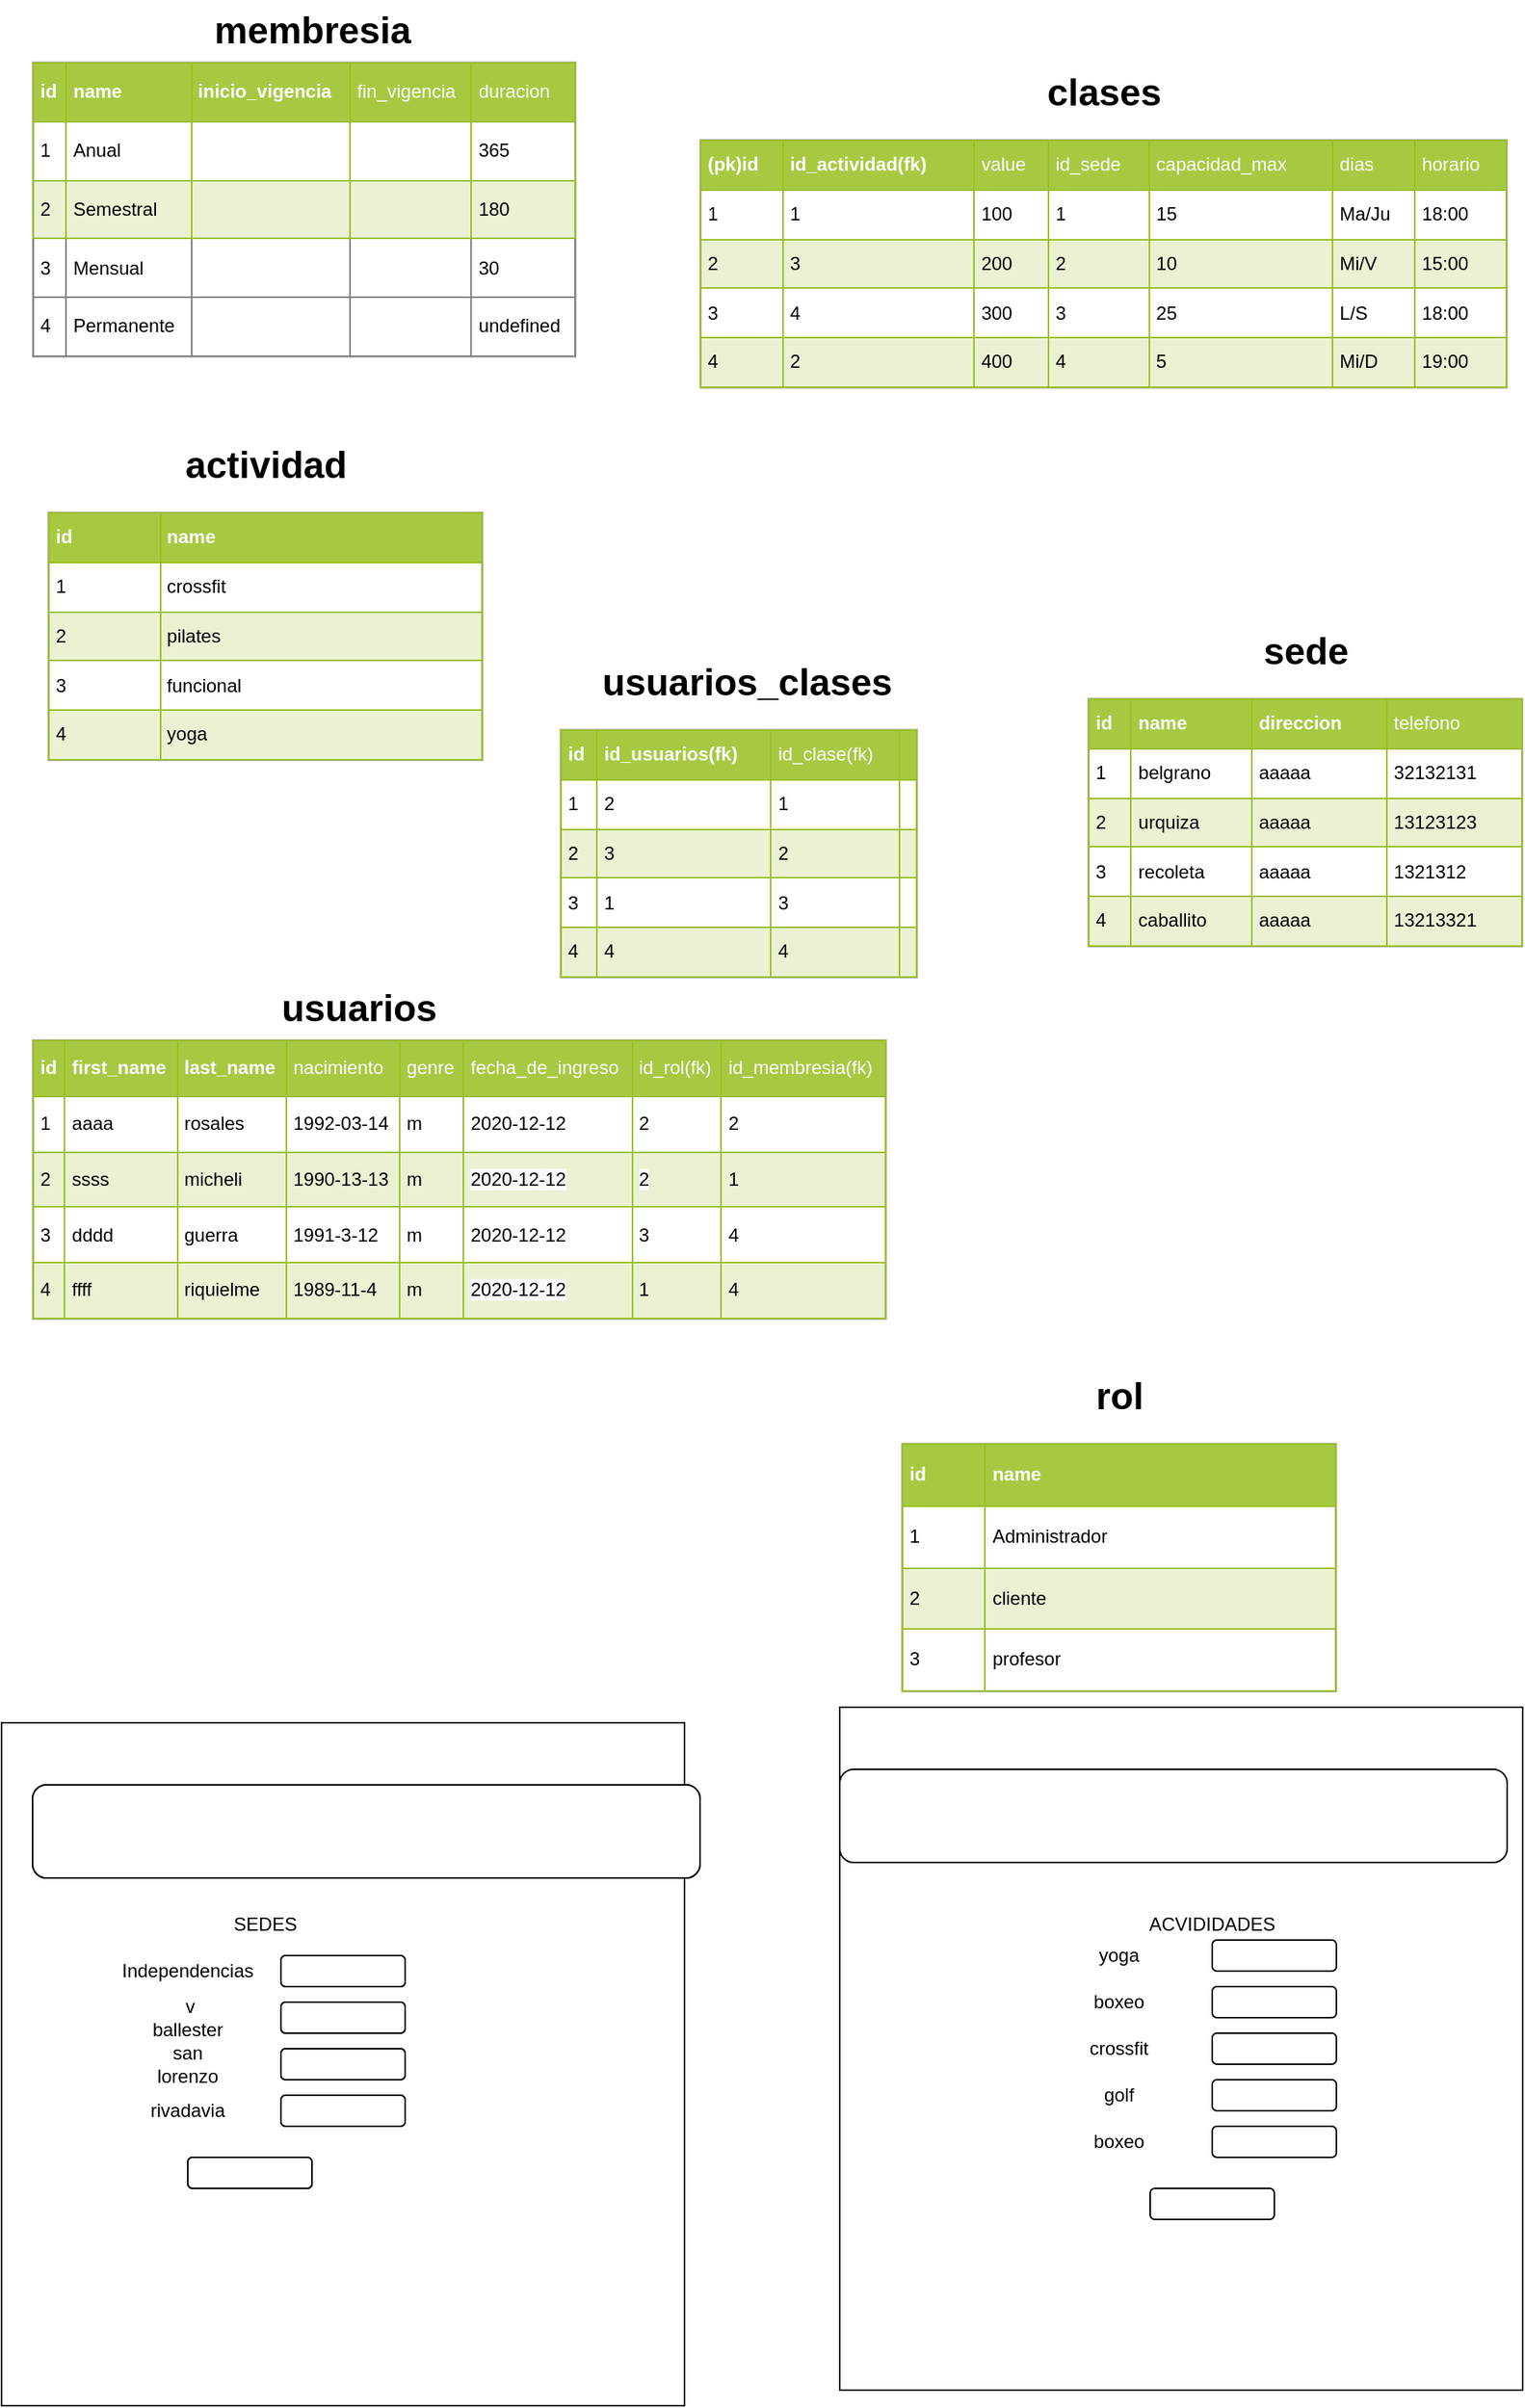 <mxfile version="13.1.14" type="device"><diagram id="0NtiSybKZ7wH2OWDt5PK" name="Page-1"><mxGraphModel dx="1038" dy="585" grid="1" gridSize="10" guides="1" tooltips="1" connect="1" arrows="1" fold="1" page="1" pageScale="1" pageWidth="827" pageHeight="1169" math="0" shadow="0"><root><mxCell id="0"/><mxCell id="1" parent="0"/><mxCell id="mmUm-bhjPCS0TV8Wy33P-35" value="" style="whiteSpace=wrap;html=1;aspect=fixed;" vertex="1" parent="1"><mxGeometry y="1120" width="440" height="440" as="geometry"/></mxCell><mxCell id="mmUm-bhjPCS0TV8Wy33P-37" value="" style="whiteSpace=wrap;html=1;aspect=fixed;" vertex="1" parent="1"><mxGeometry x="540" y="1110" width="440" height="440" as="geometry"/></mxCell><mxCell id="klfMsKA60MxxlM0_cK2C-3" value="&lt;table border=&quot;1&quot; width=&quot;100%&quot; cellpadding=&quot;4&quot; style=&quot;width: 100% ; height: 100% ; border-collapse: collapse&quot;&gt;&lt;tbody&gt;&lt;tr style=&quot;background-color: #a7c942 ; color: #ffffff ; border: 1px solid #98bf21&quot;&gt;&lt;th align=&quot;left&quot;&gt;id&lt;/th&gt;&lt;th align=&quot;left&quot;&gt;name&lt;/th&gt;&lt;th align=&quot;left&quot;&gt;inicio_vigencia&lt;/th&gt;&lt;td&gt;fin_vigencia&lt;/td&gt;&lt;td&gt;duracion&lt;/td&gt;&lt;/tr&gt;&lt;tr style=&quot;border: 1px solid #98bf21&quot;&gt;&lt;td&gt;1&lt;/td&gt;&lt;td&gt;Anual&lt;/td&gt;&lt;td&gt;&lt;br&gt;&lt;/td&gt;&lt;td&gt;&lt;br&gt;&lt;/td&gt;&lt;td&gt;365&lt;/td&gt;&lt;/tr&gt;&lt;tr style=&quot;background-color: #eaf2d3 ; border: 1px solid #98bf21&quot;&gt;&lt;td&gt;2&lt;/td&gt;&lt;td&gt;Semestral&lt;/td&gt;&lt;td&gt;&lt;br&gt;&lt;/td&gt;&lt;td&gt;&lt;br&gt;&lt;/td&gt;&lt;td&gt;180&lt;/td&gt;&lt;/tr&gt;&lt;tr&gt;&lt;td&gt;3&lt;/td&gt;&lt;td&gt;Mensual&lt;br&gt;&lt;/td&gt;&lt;td&gt;&lt;br&gt;&lt;/td&gt;&lt;td&gt;&lt;br&gt;&lt;/td&gt;&lt;td&gt;30&lt;/td&gt;&lt;/tr&gt;&lt;tr&gt;&lt;td&gt;4&lt;/td&gt;&lt;td&gt;Permanente&lt;/td&gt;&lt;td&gt;&lt;br&gt;&lt;/td&gt;&lt;td&gt;&lt;br&gt;&lt;/td&gt;&lt;td&gt;undefined&lt;/td&gt;&lt;/tr&gt;&lt;/tbody&gt;&lt;/table&gt;" style="text;html=1;strokeColor=#c0c0c0;fillColor=#ffffff;overflow=fill;rounded=0;" parent="1" vertex="1"><mxGeometry x="20" y="50" width="350" height="190" as="geometry"/></mxCell><mxCell id="klfMsKA60MxxlM0_cK2C-4" value="membresia" style="text;strokeColor=none;fillColor=none;html=1;fontSize=24;fontStyle=1;verticalAlign=middle;align=center;" parent="1" vertex="1"><mxGeometry x="150" y="10" width="100" height="40" as="geometry"/></mxCell><mxCell id="klfMsKA60MxxlM0_cK2C-6" value="&lt;table border=&quot;1&quot; width=&quot;100%&quot; cellpadding=&quot;4&quot; style=&quot;width: 100% ; height: 100% ; border-collapse: collapse&quot;&gt;&lt;tbody&gt;&lt;tr style=&quot;background-color: #a7c942 ; color: #ffffff ; border: 1px solid #98bf21&quot;&gt;&lt;th align=&quot;left&quot;&gt;id&lt;/th&gt;&lt;th align=&quot;left&quot;&gt;name&lt;/th&gt;&lt;/tr&gt;&lt;tr style=&quot;border: 1px solid #98bf21&quot;&gt;&lt;td&gt;1&lt;/td&gt;&lt;td&gt;crossfit&lt;/td&gt;&lt;/tr&gt;&lt;tr style=&quot;background-color: #eaf2d3 ; border: 1px solid #98bf21&quot;&gt;&lt;td&gt;2&lt;/td&gt;&lt;td&gt;pilates&lt;/td&gt;&lt;/tr&gt;&lt;tr style=&quot;border: 1px solid #98bf21&quot;&gt;&lt;td&gt;3&lt;/td&gt;&lt;td&gt;funcional&lt;/td&gt;&lt;/tr&gt;&lt;tr style=&quot;background-color: #eaf2d3 ; border: 1px solid #98bf21&quot;&gt;&lt;td&gt;4&lt;/td&gt;&lt;td&gt;yoga&lt;/td&gt;&lt;/tr&gt;&lt;/tbody&gt;&lt;/table&gt;" style="text;html=1;strokeColor=#c0c0c0;fillColor=#ffffff;overflow=fill;rounded=0;" parent="1" vertex="1"><mxGeometry x="30" y="340" width="280" height="160" as="geometry"/></mxCell><mxCell id="klfMsKA60MxxlM0_cK2C-7" value="actividad" style="text;strokeColor=none;fillColor=none;html=1;fontSize=24;fontStyle=1;verticalAlign=middle;align=center;" parent="1" vertex="1"><mxGeometry x="120" y="290" width="100" height="40" as="geometry"/></mxCell><mxCell id="klfMsKA60MxxlM0_cK2C-8" value="&lt;table border=&quot;1&quot; width=&quot;100%&quot; cellpadding=&quot;4&quot; style=&quot;width: 100% ; height: 100% ; border-collapse: collapse&quot;&gt;&lt;tbody&gt;&lt;tr style=&quot;background-color: #a7c942 ; color: #ffffff ; border: 1px solid #98bf21&quot;&gt;&lt;th align=&quot;left&quot;&gt;(pk)id&lt;/th&gt;&lt;th align=&quot;left&quot;&gt;id_actividad(fk)&lt;/th&gt;&lt;td&gt;value&lt;/td&gt;&lt;td&gt;id_sede&lt;/td&gt;&lt;td&gt;capacidad_max&lt;/td&gt;&lt;td&gt;dias&lt;/td&gt;&lt;td&gt;horario&lt;/td&gt;&lt;/tr&gt;&lt;tr style=&quot;border: 1px solid #98bf21&quot;&gt;&lt;td&gt;1&lt;/td&gt;&lt;td&gt;1&lt;/td&gt;&lt;td&gt;100&lt;/td&gt;&lt;td&gt;1&lt;/td&gt;&lt;td&gt;15&lt;/td&gt;&lt;td&gt;Ma/Ju&lt;/td&gt;&lt;td&gt;18:00&lt;/td&gt;&lt;/tr&gt;&lt;tr style=&quot;background-color: #eaf2d3 ; border: 1px solid #98bf21&quot;&gt;&lt;td&gt;2&lt;/td&gt;&lt;td&gt;3&lt;/td&gt;&lt;td&gt;200&lt;/td&gt;&lt;td&gt;2&lt;/td&gt;&lt;td&gt;10&lt;/td&gt;&lt;td&gt;Mi/V&lt;/td&gt;&lt;td&gt;15:00&lt;/td&gt;&lt;/tr&gt;&lt;tr style=&quot;border: 1px solid #98bf21&quot;&gt;&lt;td&gt;3&lt;/td&gt;&lt;td&gt;4&lt;/td&gt;&lt;td&gt;300&lt;/td&gt;&lt;td&gt;3&lt;/td&gt;&lt;td&gt;25&lt;/td&gt;&lt;td&gt;L/S&lt;/td&gt;&lt;td&gt;18:00&lt;/td&gt;&lt;/tr&gt;&lt;tr style=&quot;background-color: #eaf2d3 ; border: 1px solid #98bf21&quot;&gt;&lt;td&gt;4&lt;/td&gt;&lt;td&gt;2&lt;/td&gt;&lt;td&gt;400&lt;/td&gt;&lt;td&gt;4&lt;/td&gt;&lt;td&gt;5&lt;/td&gt;&lt;td&gt;Mi/D&lt;/td&gt;&lt;td&gt;19:00&lt;/td&gt;&lt;/tr&gt;&lt;/tbody&gt;&lt;/table&gt;" style="text;html=1;strokeColor=#c0c0c0;fillColor=#ffffff;overflow=fill;rounded=0;" parent="1" vertex="1"><mxGeometry x="450" y="100" width="520" height="160" as="geometry"/></mxCell><mxCell id="klfMsKA60MxxlM0_cK2C-9" value="clases" style="text;strokeColor=none;fillColor=none;html=1;fontSize=24;fontStyle=1;verticalAlign=middle;align=center;" parent="1" vertex="1"><mxGeometry x="590" y="50" width="240" height="40" as="geometry"/></mxCell><mxCell id="klfMsKA60MxxlM0_cK2C-15" value="&lt;table border=&quot;1&quot; width=&quot;100%&quot; cellpadding=&quot;4&quot; style=&quot;width: 100% ; height: 100% ; border-collapse: collapse&quot;&gt;&lt;tbody&gt;&lt;tr style=&quot;background-color: #a7c942 ; color: #ffffff ; border: 1px solid #98bf21&quot;&gt;&lt;th align=&quot;left&quot;&gt;id&lt;/th&gt;&lt;th align=&quot;left&quot;&gt;name&lt;/th&gt;&lt;th align=&quot;left&quot;&gt;direccion&lt;/th&gt;&lt;td&gt;telefono&lt;/td&gt;&lt;/tr&gt;&lt;tr style=&quot;border: 1px solid #98bf21&quot;&gt;&lt;td&gt;1&lt;/td&gt;&lt;td&gt;belgrano&lt;/td&gt;&lt;td&gt;aaaaa&lt;/td&gt;&lt;td&gt;32132131&lt;/td&gt;&lt;/tr&gt;&lt;tr style=&quot;background-color: #eaf2d3 ; border: 1px solid #98bf21&quot;&gt;&lt;td&gt;2&lt;/td&gt;&lt;td&gt;urquiza&lt;/td&gt;&lt;td&gt;aaaaa&lt;/td&gt;&lt;td&gt;13123123&lt;/td&gt;&lt;/tr&gt;&lt;tr style=&quot;border: 1px solid #98bf21&quot;&gt;&lt;td&gt;3&lt;/td&gt;&lt;td&gt;recoleta&lt;/td&gt;&lt;td&gt;aaaaa&lt;/td&gt;&lt;td&gt;1321312&lt;/td&gt;&lt;/tr&gt;&lt;tr style=&quot;background-color: #eaf2d3 ; border: 1px solid #98bf21&quot;&gt;&lt;td&gt;4&lt;/td&gt;&lt;td&gt;caballito&lt;/td&gt;&lt;td&gt;aaaaa&lt;/td&gt;&lt;td&gt;13213321&lt;/td&gt;&lt;/tr&gt;&lt;/tbody&gt;&lt;/table&gt;" style="text;html=1;strokeColor=#c0c0c0;fillColor=#ffffff;overflow=fill;rounded=0;" parent="1" vertex="1"><mxGeometry x="700" y="460" width="280" height="160" as="geometry"/></mxCell><mxCell id="klfMsKA60MxxlM0_cK2C-16" value="sede" style="text;strokeColor=none;fillColor=none;html=1;fontSize=24;fontStyle=1;verticalAlign=middle;align=center;" parent="1" vertex="1"><mxGeometry x="790" y="410" width="100" height="40" as="geometry"/></mxCell><mxCell id="klfMsKA60MxxlM0_cK2C-19" value="&lt;table border=&quot;1&quot; width=&quot;100%&quot; cellpadding=&quot;4&quot; style=&quot;width: 100% ; height: 100% ; border-collapse: collapse&quot;&gt;&lt;tbody&gt;&lt;tr style=&quot;background-color: #a7c942 ; color: #ffffff ; border: 1px solid #98bf21&quot;&gt;&lt;th align=&quot;left&quot;&gt;id&lt;/th&gt;&lt;th align=&quot;left&quot;&gt;first_name&lt;/th&gt;&lt;th align=&quot;left&quot;&gt;last_name&lt;/th&gt;&lt;td&gt;nacimiento&lt;/td&gt;&lt;td&gt;genre&lt;/td&gt;&lt;td&gt;fecha_de_ingreso&lt;/td&gt;&lt;td&gt;id_rol(fk)&lt;/td&gt;&lt;td&gt;id_membresia(fk)&lt;/td&gt;&lt;/tr&gt;&lt;tr style=&quot;border: 1px solid #98bf21&quot;&gt;&lt;td&gt;1&lt;/td&gt;&lt;td&gt;aaaa&lt;/td&gt;&lt;td&gt;rosales&lt;/td&gt;&lt;td&gt;1992-03-14&lt;/td&gt;&lt;td&gt;m&lt;/td&gt;&lt;td&gt;2020-12-12&lt;/td&gt;&lt;td&gt;2&lt;/td&gt;&lt;td&gt;2&lt;/td&gt;&lt;/tr&gt;&lt;tr style=&quot;background-color: #eaf2d3 ; border: 1px solid #98bf21&quot;&gt;&lt;td&gt;2&lt;/td&gt;&lt;td&gt;ssss&lt;/td&gt;&lt;td&gt;micheli&lt;/td&gt;&lt;td&gt;1990-13-13&lt;/td&gt;&lt;td&gt;m&lt;/td&gt;&lt;td&gt;&lt;span style=&quot;background-color: rgb(248 , 249 , 250)&quot;&gt;2020-12-12&lt;/span&gt;&lt;br&gt;&lt;/td&gt;&lt;td&gt;&lt;span style=&quot;background-color: rgb(248 , 249 , 250)&quot;&gt;2&lt;/span&gt;&lt;br&gt;&lt;/td&gt;&lt;td&gt;1&lt;/td&gt;&lt;/tr&gt;&lt;tr style=&quot;border: 1px solid #98bf21&quot;&gt;&lt;td&gt;3&lt;/td&gt;&lt;td&gt;dddd&lt;/td&gt;&lt;td&gt;guerra&lt;/td&gt;&lt;td&gt;1991-3-12&lt;/td&gt;&lt;td&gt;m&lt;/td&gt;&lt;td&gt;2020-12-12&lt;br&gt;&lt;/td&gt;&lt;td&gt;3&lt;/td&gt;&lt;td&gt;4&lt;/td&gt;&lt;/tr&gt;&lt;tr style=&quot;background-color: #eaf2d3 ; border: 1px solid #98bf21&quot;&gt;&lt;td&gt;4&lt;/td&gt;&lt;td&gt;ffff&lt;/td&gt;&lt;td&gt;riquielme&lt;/td&gt;&lt;td&gt;1989-11-4&lt;/td&gt;&lt;td&gt;m&lt;/td&gt;&lt;td&gt;&lt;span style=&quot;background-color: rgb(248 , 249 , 250)&quot;&gt;2020-12-12&lt;/span&gt;&lt;br&gt;&lt;/td&gt;&lt;td&gt;1&lt;/td&gt;&lt;td&gt;4&lt;/td&gt;&lt;/tr&gt;&lt;/tbody&gt;&lt;/table&gt;" style="text;html=1;strokeColor=#c0c0c0;fillColor=#ffffff;overflow=fill;rounded=0;" parent="1" vertex="1"><mxGeometry x="20" y="680" width="550" height="180" as="geometry"/></mxCell><mxCell id="klfMsKA60MxxlM0_cK2C-20" value="usuarios" style="text;strokeColor=none;fillColor=none;html=1;fontSize=24;fontStyle=1;verticalAlign=middle;align=center;" parent="1" vertex="1"><mxGeometry x="180" y="640" width="100" height="40" as="geometry"/></mxCell><mxCell id="klfMsKA60MxxlM0_cK2C-21" value="&lt;table border=&quot;1&quot; width=&quot;100%&quot; cellpadding=&quot;4&quot; style=&quot;width: 100% ; height: 100% ; border-collapse: collapse&quot;&gt;&lt;tbody&gt;&lt;tr style=&quot;background-color: #a7c942 ; color: #ffffff ; border: 1px solid #98bf21&quot;&gt;&lt;th align=&quot;left&quot;&gt;id&lt;/th&gt;&lt;th align=&quot;left&quot;&gt;id_usuarios(fk)&lt;/th&gt;&lt;td&gt;id_clase(fk)&lt;/td&gt;&lt;td&gt;&lt;br&gt;&lt;/td&gt;&lt;/tr&gt;&lt;tr style=&quot;border: 1px solid #98bf21&quot;&gt;&lt;td&gt;1&lt;/td&gt;&lt;td&gt;2&lt;/td&gt;&lt;td&gt;1&lt;/td&gt;&lt;td&gt;&lt;br&gt;&lt;/td&gt;&lt;/tr&gt;&lt;tr style=&quot;background-color: #eaf2d3 ; border: 1px solid #98bf21&quot;&gt;&lt;td&gt;2&lt;/td&gt;&lt;td&gt;3&lt;/td&gt;&lt;td&gt;2&lt;/td&gt;&lt;td&gt;&lt;br&gt;&lt;/td&gt;&lt;/tr&gt;&lt;tr style=&quot;border: 1px solid #98bf21&quot;&gt;&lt;td&gt;3&lt;/td&gt;&lt;td&gt;1&lt;/td&gt;&lt;td&gt;3&lt;/td&gt;&lt;td&gt;&lt;br&gt;&lt;/td&gt;&lt;/tr&gt;&lt;tr style=&quot;background-color: #eaf2d3 ; border: 1px solid #98bf21&quot;&gt;&lt;td&gt;4&lt;/td&gt;&lt;td&gt;4&lt;/td&gt;&lt;td&gt;4&lt;/td&gt;&lt;td&gt;&lt;br&gt;&lt;/td&gt;&lt;/tr&gt;&lt;/tbody&gt;&lt;/table&gt;" style="text;html=1;strokeColor=#c0c0c0;fillColor=#ffffff;overflow=fill;rounded=0;" parent="1" vertex="1"><mxGeometry x="360" y="480" width="230" height="160" as="geometry"/></mxCell><mxCell id="klfMsKA60MxxlM0_cK2C-22" value="usuarios_clases" style="text;strokeColor=none;fillColor=none;html=1;fontSize=24;fontStyle=1;verticalAlign=middle;align=center;" parent="1" vertex="1"><mxGeometry x="430" y="430" width="100" height="40" as="geometry"/></mxCell><mxCell id="klfMsKA60MxxlM0_cK2C-23" value="&lt;table border=&quot;1&quot; width=&quot;100%&quot; cellpadding=&quot;4&quot; style=&quot;width: 100% ; height: 100% ; border-collapse: collapse&quot;&gt;&lt;tbody&gt;&lt;tr style=&quot;background-color: #a7c942 ; color: #ffffff ; border: 1px solid #98bf21&quot;&gt;&lt;th align=&quot;left&quot;&gt;id&lt;/th&gt;&lt;th align=&quot;left&quot;&gt;name&lt;/th&gt;&lt;/tr&gt;&lt;tr style=&quot;border: 1px solid #98bf21&quot;&gt;&lt;td&gt;1&lt;/td&gt;&lt;td&gt;Administrador&lt;/td&gt;&lt;/tr&gt;&lt;tr style=&quot;background-color: #eaf2d3 ; border: 1px solid #98bf21&quot;&gt;&lt;td&gt;2&lt;/td&gt;&lt;td&gt;cliente&lt;/td&gt;&lt;/tr&gt;&lt;tr style=&quot;border: 1px solid #98bf21&quot;&gt;&lt;td&gt;3&lt;/td&gt;&lt;td&gt;profesor&lt;/td&gt;&lt;/tr&gt;&lt;/tbody&gt;&lt;/table&gt;" style="text;html=1;strokeColor=#c0c0c0;fillColor=#ffffff;overflow=fill;rounded=0;" parent="1" vertex="1"><mxGeometry x="580" y="940" width="280" height="160" as="geometry"/></mxCell><mxCell id="klfMsKA60MxxlM0_cK2C-24" value="rol" style="text;strokeColor=none;fillColor=none;html=1;fontSize=24;fontStyle=1;verticalAlign=middle;align=center;" parent="1" vertex="1"><mxGeometry x="670" y="890" width="100" height="40" as="geometry"/></mxCell><mxCell id="mmUm-bhjPCS0TV8Wy33P-1" value="" style="whiteSpace=wrap;html=1;aspect=fixed;" vertex="1" parent="1"><mxGeometry y="1120" width="440" height="440" as="geometry"/></mxCell><mxCell id="mmUm-bhjPCS0TV8Wy33P-2" value="" style="rounded=1;whiteSpace=wrap;html=1;" vertex="1" parent="1"><mxGeometry x="20" y="1160" width="430" height="60" as="geometry"/></mxCell><mxCell id="mmUm-bhjPCS0TV8Wy33P-3" value="Independencias" style="text;html=1;strokeColor=none;fillColor=none;align=center;verticalAlign=middle;whiteSpace=wrap;rounded=0;" vertex="1" parent="1"><mxGeometry x="100" y="1270" width="40" height="20" as="geometry"/></mxCell><mxCell id="mmUm-bhjPCS0TV8Wy33P-4" value="&amp;nbsp;v ballester" style="text;html=1;strokeColor=none;fillColor=none;align=center;verticalAlign=middle;whiteSpace=wrap;rounded=0;" vertex="1" parent="1"><mxGeometry x="100" y="1300" width="40" height="20" as="geometry"/></mxCell><mxCell id="mmUm-bhjPCS0TV8Wy33P-5" value="san lorenzo" style="text;html=1;strokeColor=none;fillColor=none;align=center;verticalAlign=middle;whiteSpace=wrap;rounded=0;" vertex="1" parent="1"><mxGeometry x="100" y="1330" width="40" height="20" as="geometry"/></mxCell><mxCell id="mmUm-bhjPCS0TV8Wy33P-6" value="rivadavia" style="text;html=1;strokeColor=none;fillColor=none;align=center;verticalAlign=middle;whiteSpace=wrap;rounded=0;" vertex="1" parent="1"><mxGeometry x="100" y="1360" width="40" height="20" as="geometry"/></mxCell><mxCell id="mmUm-bhjPCS0TV8Wy33P-7" value="" style="rounded=1;whiteSpace=wrap;html=1;" vertex="1" parent="1"><mxGeometry x="180" y="1270" width="80" height="20" as="geometry"/></mxCell><mxCell id="mmUm-bhjPCS0TV8Wy33P-8" value="" style="rounded=1;whiteSpace=wrap;html=1;" vertex="1" parent="1"><mxGeometry x="180" y="1300" width="80" height="20" as="geometry"/></mxCell><mxCell id="mmUm-bhjPCS0TV8Wy33P-9" value="" style="rounded=1;whiteSpace=wrap;html=1;" vertex="1" parent="1"><mxGeometry x="180" y="1330" width="80" height="20" as="geometry"/></mxCell><mxCell id="mmUm-bhjPCS0TV8Wy33P-10" value="" style="rounded=1;whiteSpace=wrap;html=1;" vertex="1" parent="1"><mxGeometry x="180" y="1360" width="80" height="20" as="geometry"/></mxCell><mxCell id="mmUm-bhjPCS0TV8Wy33P-11" value="" style="rounded=1;whiteSpace=wrap;html=1;rotation=0;" vertex="1" parent="1"><mxGeometry x="120" y="1400" width="80" height="20" as="geometry"/></mxCell><mxCell id="mmUm-bhjPCS0TV8Wy33P-12" value="SEDES" style="text;html=1;strokeColor=none;fillColor=none;align=center;verticalAlign=middle;whiteSpace=wrap;rounded=0;" vertex="1" parent="1"><mxGeometry x="150" y="1240" width="40" height="20" as="geometry"/></mxCell><mxCell id="mmUm-bhjPCS0TV8Wy33P-13" value="ACVIDIDADES" style="text;html=1;strokeColor=none;fillColor=none;align=center;verticalAlign=middle;whiteSpace=wrap;rounded=0;" vertex="1" parent="1"><mxGeometry x="760" y="1240" width="40" height="20" as="geometry"/></mxCell><mxCell id="mmUm-bhjPCS0TV8Wy33P-14" style="edgeStyle=orthogonalEdgeStyle;rounded=0;orthogonalLoop=1;jettySize=auto;html=1;exitX=0.5;exitY=1;exitDx=0;exitDy=0;" edge="1" parent="1" source="mmUm-bhjPCS0TV8Wy33P-13" target="mmUm-bhjPCS0TV8Wy33P-13"><mxGeometry relative="1" as="geometry"/></mxCell><mxCell id="mmUm-bhjPCS0TV8Wy33P-17" value="" style="rounded=1;whiteSpace=wrap;html=1;" vertex="1" parent="1"><mxGeometry x="180" y="1270" width="80" height="20" as="geometry"/></mxCell><mxCell id="mmUm-bhjPCS0TV8Wy33P-18" value="" style="rounded=1;whiteSpace=wrap;html=1;" vertex="1" parent="1"><mxGeometry x="180" y="1300" width="80" height="20" as="geometry"/></mxCell><mxCell id="mmUm-bhjPCS0TV8Wy33P-19" value="" style="rounded=1;whiteSpace=wrap;html=1;" vertex="1" parent="1"><mxGeometry x="180" y="1330" width="80" height="20" as="geometry"/></mxCell><mxCell id="mmUm-bhjPCS0TV8Wy33P-20" value="" style="rounded=1;whiteSpace=wrap;html=1;" vertex="1" parent="1"><mxGeometry x="180" y="1360" width="80" height="20" as="geometry"/></mxCell><mxCell id="mmUm-bhjPCS0TV8Wy33P-21" value="" style="rounded=1;whiteSpace=wrap;html=1;rotation=0;" vertex="1" parent="1"><mxGeometry x="120" y="1400" width="80" height="20" as="geometry"/></mxCell><mxCell id="mmUm-bhjPCS0TV8Wy33P-22" value="yoga" style="text;html=1;strokeColor=none;fillColor=none;align=center;verticalAlign=middle;whiteSpace=wrap;rounded=0;" vertex="1" parent="1"><mxGeometry x="700" y="1260" width="40" height="20" as="geometry"/></mxCell><mxCell id="mmUm-bhjPCS0TV8Wy33P-23" value="boxeo" style="text;html=1;strokeColor=none;fillColor=none;align=center;verticalAlign=middle;whiteSpace=wrap;rounded=0;" vertex="1" parent="1"><mxGeometry x="700" y="1380" width="40" height="20" as="geometry"/></mxCell><mxCell id="mmUm-bhjPCS0TV8Wy33P-24" value="crossfit" style="text;html=1;strokeColor=none;fillColor=none;align=center;verticalAlign=middle;whiteSpace=wrap;rounded=0;" vertex="1" parent="1"><mxGeometry x="700" y="1320" width="40" height="20" as="geometry"/></mxCell><mxCell id="mmUm-bhjPCS0TV8Wy33P-25" value="golf" style="text;html=1;strokeColor=none;fillColor=none;align=center;verticalAlign=middle;whiteSpace=wrap;rounded=0;" vertex="1" parent="1"><mxGeometry x="700" y="1350" width="40" height="20" as="geometry"/></mxCell><mxCell id="mmUm-bhjPCS0TV8Wy33P-26" value="" style="rounded=1;whiteSpace=wrap;html=1;" vertex="1" parent="1"><mxGeometry x="780" y="1260" width="80" height="20" as="geometry"/></mxCell><mxCell id="mmUm-bhjPCS0TV8Wy33P-27" value="" style="rounded=1;whiteSpace=wrap;html=1;" vertex="1" parent="1"><mxGeometry x="780" y="1290" width="80" height="20" as="geometry"/></mxCell><mxCell id="mmUm-bhjPCS0TV8Wy33P-28" value="" style="rounded=1;whiteSpace=wrap;html=1;" vertex="1" parent="1"><mxGeometry x="780" y="1320" width="80" height="20" as="geometry"/></mxCell><mxCell id="mmUm-bhjPCS0TV8Wy33P-29" value="" style="rounded=1;whiteSpace=wrap;html=1;" vertex="1" parent="1"><mxGeometry x="780" y="1350" width="80" height="20" as="geometry"/></mxCell><mxCell id="mmUm-bhjPCS0TV8Wy33P-30" value="" style="rounded=1;whiteSpace=wrap;html=1;rotation=0;" vertex="1" parent="1"><mxGeometry x="740" y="1420" width="80" height="20" as="geometry"/></mxCell><mxCell id="mmUm-bhjPCS0TV8Wy33P-33" value="boxeo" style="text;html=1;strokeColor=none;fillColor=none;align=center;verticalAlign=middle;whiteSpace=wrap;rounded=0;" vertex="1" parent="1"><mxGeometry x="700" y="1290" width="40" height="20" as="geometry"/></mxCell><mxCell id="mmUm-bhjPCS0TV8Wy33P-34" value="" style="rounded=1;whiteSpace=wrap;html=1;" vertex="1" parent="1"><mxGeometry x="20" y="1160" width="430" height="60" as="geometry"/></mxCell><mxCell id="mmUm-bhjPCS0TV8Wy33P-36" value="" style="rounded=1;whiteSpace=wrap;html=1;" vertex="1" parent="1"><mxGeometry x="540" y="1150" width="430" height="60" as="geometry"/></mxCell><mxCell id="mmUm-bhjPCS0TV8Wy33P-40" value="" style="rounded=1;whiteSpace=wrap;html=1;" vertex="1" parent="1"><mxGeometry x="780" y="1380" width="80" height="20" as="geometry"/></mxCell></root></mxGraphModel></diagram></mxfile>